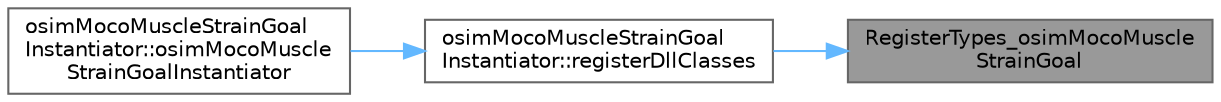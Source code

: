 digraph "RegisterTypes_osimMocoMuscleStrainGoal"
{
 // LATEX_PDF_SIZE
  bgcolor="transparent";
  edge [fontname=Helvetica,fontsize=10,labelfontname=Helvetica,labelfontsize=10];
  node [fontname=Helvetica,fontsize=10,shape=box,height=0.2,width=0.4];
  rankdir="RL";
  Node1 [id="Node000001",label="RegisterTypes_osimMocoMuscle\lStrainGoal",height=0.2,width=0.4,color="gray40", fillcolor="grey60", style="filled", fontcolor="black",tooltip=" "];
  Node1 -> Node2 [id="edge1_Node000001_Node000002",dir="back",color="steelblue1",style="solid",tooltip=" "];
  Node2 [id="Node000002",label="osimMocoMuscleStrainGoal\lInstantiator::registerDllClasses",height=0.2,width=0.4,color="grey40", fillcolor="white", style="filled",URL="$classosim_moco_muscle_strain_goal_instantiator.html#a6a9f3524a98908a52ee811ee1b3e7471",tooltip=" "];
  Node2 -> Node3 [id="edge2_Node000002_Node000003",dir="back",color="steelblue1",style="solid",tooltip=" "];
  Node3 [id="Node000003",label="osimMocoMuscleStrainGoal\lInstantiator::osimMocoMuscle\lStrainGoalInstantiator",height=0.2,width=0.4,color="grey40", fillcolor="white", style="filled",URL="$classosim_moco_muscle_strain_goal_instantiator.html#a2dbea045e20b7e8d11eaecff49047ac2",tooltip=" "];
}
